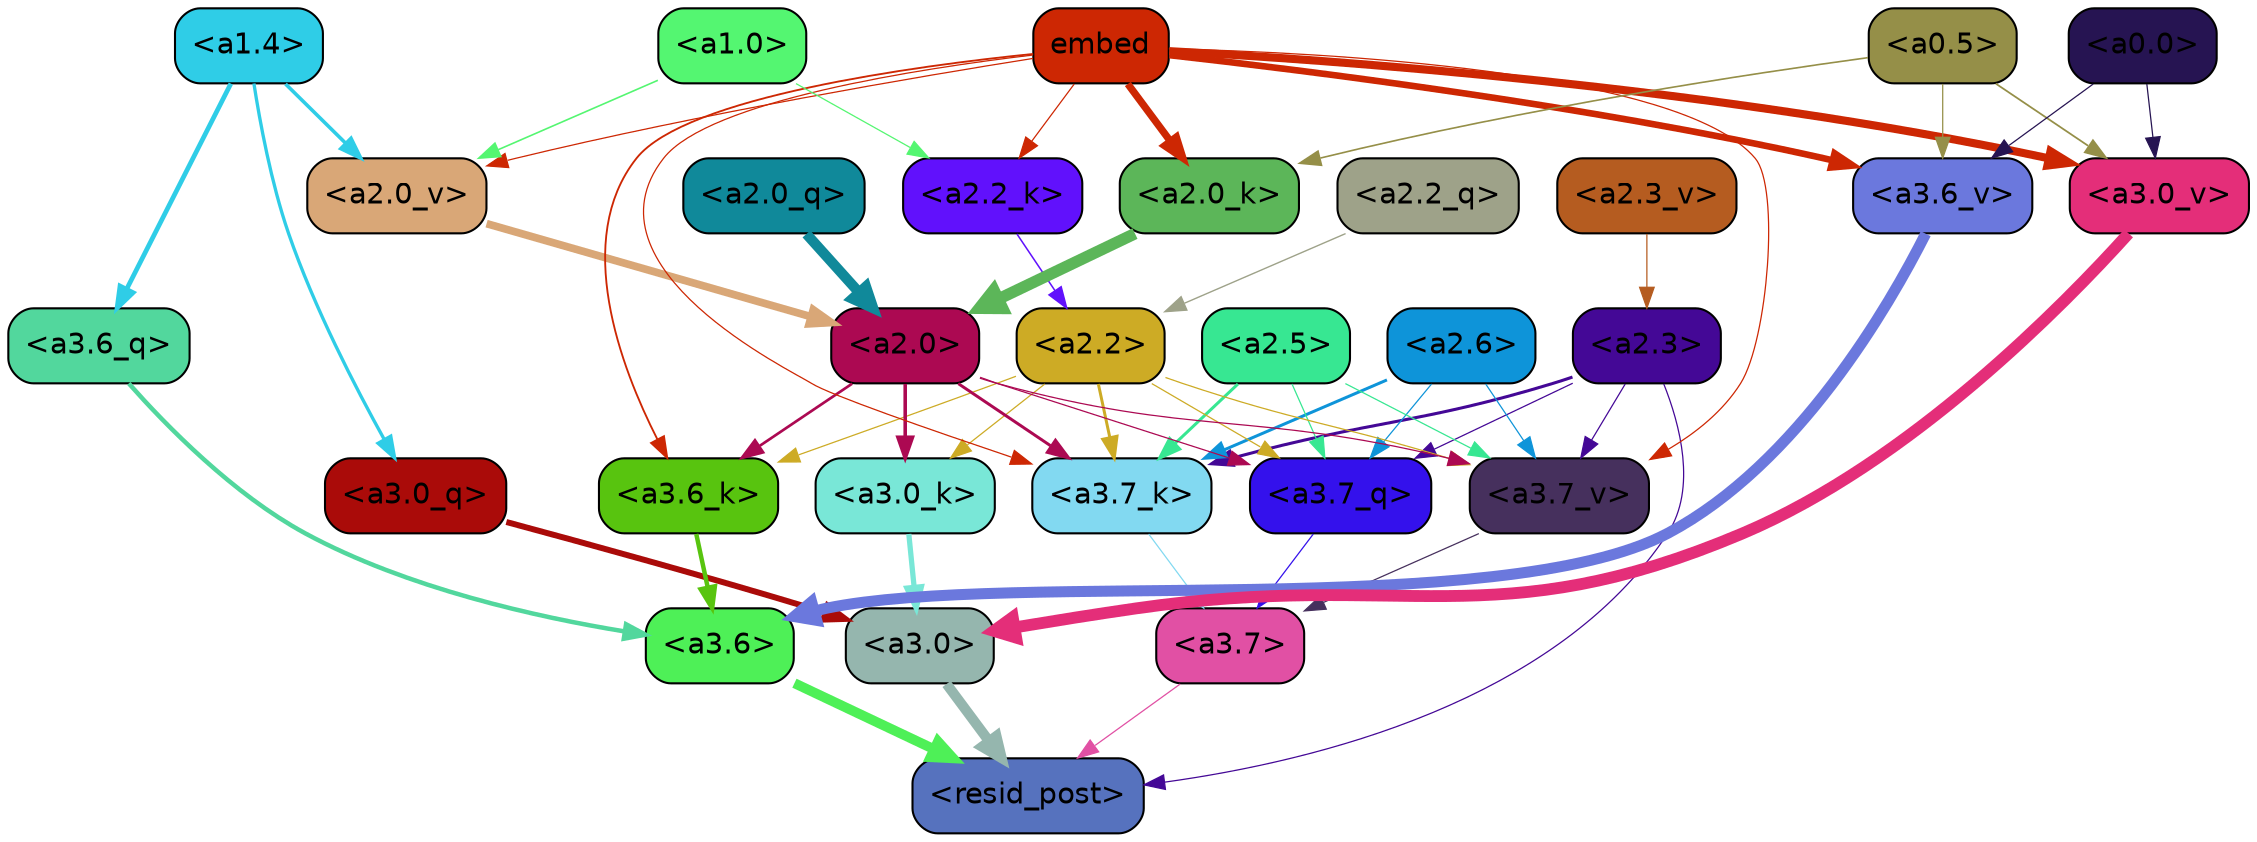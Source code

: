 strict digraph "" {
	graph [bgcolor=transparent,
		layout=dot,
		overlap=false,
		splines=true
	];
	"<a3.7>"	[color=black,
		fillcolor="#e150a4",
		fontname=Helvetica,
		shape=box,
		style="filled, rounded"];
	"<resid_post>"	[color=black,
		fillcolor="#5672be",
		fontname=Helvetica,
		shape=box,
		style="filled, rounded"];
	"<a3.7>" -> "<resid_post>"	[color="#e150a4",
		penwidth=0.6];
	"<a3.6>"	[color=black,
		fillcolor="#4ef057",
		fontname=Helvetica,
		shape=box,
		style="filled, rounded"];
	"<a3.6>" -> "<resid_post>"	[color="#4ef057",
		penwidth=4.746312499046326];
	"<a3.0>"	[color=black,
		fillcolor="#95b6ae",
		fontname=Helvetica,
		shape=box,
		style="filled, rounded"];
	"<a3.0>" -> "<resid_post>"	[color="#95b6ae",
		penwidth=4.896343111991882];
	"<a2.3>"	[color=black,
		fillcolor="#440896",
		fontname=Helvetica,
		shape=box,
		style="filled, rounded"];
	"<a2.3>" -> "<resid_post>"	[color="#440896",
		penwidth=0.6];
	"<a3.7_q>"	[color=black,
		fillcolor="#3411ec",
		fontname=Helvetica,
		shape=box,
		style="filled, rounded"];
	"<a2.3>" -> "<a3.7_q>"	[color="#440896",
		penwidth=0.6];
	"<a3.7_k>"	[color=black,
		fillcolor="#82d9f1",
		fontname=Helvetica,
		shape=box,
		style="filled, rounded"];
	"<a2.3>" -> "<a3.7_k>"	[color="#440896",
		penwidth=1.467104621231556];
	"<a3.7_v>"	[color=black,
		fillcolor="#46305d",
		fontname=Helvetica,
		shape=box,
		style="filled, rounded"];
	"<a2.3>" -> "<a3.7_v>"	[color="#440896",
		penwidth=0.6];
	"<a3.7_q>" -> "<a3.7>"	[color="#3411ec",
		penwidth=0.6];
	"<a3.6_q>"	[color=black,
		fillcolor="#52d79d",
		fontname=Helvetica,
		shape=box,
		style="filled, rounded"];
	"<a3.6_q>" -> "<a3.6>"	[color="#52d79d",
		penwidth=2.160832464694977];
	"<a3.0_q>"	[color=black,
		fillcolor="#aa0b09",
		fontname=Helvetica,
		shape=box,
		style="filled, rounded"];
	"<a3.0_q>" -> "<a3.0>"	[color="#aa0b09",
		penwidth=2.870753765106201];
	"<a3.7_k>" -> "<a3.7>"	[color="#82d9f1",
		penwidth=0.6];
	"<a3.6_k>"	[color=black,
		fillcolor="#58c40f",
		fontname=Helvetica,
		shape=box,
		style="filled, rounded"];
	"<a3.6_k>" -> "<a3.6>"	[color="#58c40f",
		penwidth=2.13908451795578];
	"<a3.0_k>"	[color=black,
		fillcolor="#79e7d7",
		fontname=Helvetica,
		shape=box,
		style="filled, rounded"];
	"<a3.0_k>" -> "<a3.0>"	[color="#79e7d7",
		penwidth=2.520303964614868];
	"<a3.7_v>" -> "<a3.7>"	[color="#46305d",
		penwidth=0.6];
	"<a3.6_v>"	[color=black,
		fillcolor="#6b78dd",
		fontname=Helvetica,
		shape=box,
		style="filled, rounded"];
	"<a3.6_v>" -> "<a3.6>"	[color="#6b78dd",
		penwidth=5.297133803367615];
	"<a3.0_v>"	[color=black,
		fillcolor="#e42e79",
		fontname=Helvetica,
		shape=box,
		style="filled, rounded"];
	"<a3.0_v>" -> "<a3.0>"	[color="#e42e79",
		penwidth=5.680712580680847];
	"<a2.6>"	[color=black,
		fillcolor="#0e94d9",
		fontname=Helvetica,
		shape=box,
		style="filled, rounded"];
	"<a2.6>" -> "<a3.7_q>"	[color="#0e94d9",
		penwidth=0.6];
	"<a2.6>" -> "<a3.7_k>"	[color="#0e94d9",
		penwidth=1.4453159049153328];
	"<a2.6>" -> "<a3.7_v>"	[color="#0e94d9",
		penwidth=0.6];
	"<a2.5>"	[color=black,
		fillcolor="#37e792",
		fontname=Helvetica,
		shape=box,
		style="filled, rounded"];
	"<a2.5>" -> "<a3.7_q>"	[color="#37e792",
		penwidth=0.6];
	"<a2.5>" -> "<a3.7_k>"	[color="#37e792",
		penwidth=1.4526091292500496];
	"<a2.5>" -> "<a3.7_v>"	[color="#37e792",
		penwidth=0.6];
	"<a2.2>"	[color=black,
		fillcolor="#cdab25",
		fontname=Helvetica,
		shape=box,
		style="filled, rounded"];
	"<a2.2>" -> "<a3.7_q>"	[color="#cdab25",
		penwidth=0.6];
	"<a2.2>" -> "<a3.7_k>"	[color="#cdab25",
		penwidth=1.4310357049107552];
	"<a2.2>" -> "<a3.6_k>"	[color="#cdab25",
		penwidth=0.6];
	"<a2.2>" -> "<a3.0_k>"	[color="#cdab25",
		penwidth=0.6];
	"<a2.2>" -> "<a3.7_v>"	[color="#cdab25",
		penwidth=0.6];
	"<a2.0>"	[color=black,
		fillcolor="#ac0952",
		fontname=Helvetica,
		shape=box,
		style="filled, rounded"];
	"<a2.0>" -> "<a3.7_q>"	[color="#ac0952",
		penwidth=0.6];
	"<a2.0>" -> "<a3.7_k>"	[color="#ac0952",
		penwidth=1.4314699843525887];
	"<a2.0>" -> "<a3.6_k>"	[color="#ac0952",
		penwidth=1.2950235605239868];
	"<a2.0>" -> "<a3.0_k>"	[color="#ac0952",
		penwidth=1.712992787361145];
	"<a2.0>" -> "<a3.7_v>"	[color="#ac0952",
		penwidth=0.6];
	"<a1.4>"	[color=black,
		fillcolor="#2fcde7",
		fontname=Helvetica,
		shape=box,
		style="filled, rounded"];
	"<a1.4>" -> "<a3.6_q>"	[color="#2fcde7",
		penwidth=2.2719132900238037];
	"<a1.4>" -> "<a3.0_q>"	[color="#2fcde7",
		penwidth=1.5932877659797668];
	"<a2.0_v>"	[color=black,
		fillcolor="#d9a777",
		fontname=Helvetica,
		shape=box,
		style="filled, rounded"];
	"<a1.4>" -> "<a2.0_v>"	[color="#2fcde7",
		penwidth=1.7291951477527618];
	embed	[color=black,
		fillcolor="#cd2703",
		fontname=Helvetica,
		shape=box,
		style="filled, rounded"];
	embed -> "<a3.7_k>"	[color="#cd2703",
		penwidth=0.6];
	embed -> "<a3.6_k>"	[color="#cd2703",
		penwidth=0.891706109046936];
	embed -> "<a3.7_v>"	[color="#cd2703",
		penwidth=0.6];
	embed -> "<a3.6_v>"	[color="#cd2703",
		penwidth=3.1766927242279053];
	embed -> "<a3.0_v>"	[color="#cd2703",
		penwidth=3.9005755856633186];
	"<a2.2_k>"	[color=black,
		fillcolor="#6111fc",
		fontname=Helvetica,
		shape=box,
		style="filled, rounded"];
	embed -> "<a2.2_k>"	[color="#cd2703",
		penwidth=0.6];
	"<a2.0_k>"	[color=black,
		fillcolor="#5cb659",
		fontname=Helvetica,
		shape=box,
		style="filled, rounded"];
	embed -> "<a2.0_k>"	[color="#cd2703",
		penwidth=3.5067105293273926];
	embed -> "<a2.0_v>"	[color="#cd2703",
		penwidth=0.6];
	"<a0.5>"	[color=black,
		fillcolor="#958f48",
		fontname=Helvetica,
		shape=box,
		style="filled, rounded"];
	"<a0.5>" -> "<a3.6_v>"	[color="#958f48",
		penwidth=0.6];
	"<a0.5>" -> "<a3.0_v>"	[color="#958f48",
		penwidth=0.8493617177009583];
	"<a0.5>" -> "<a2.0_k>"	[color="#958f48",
		penwidth=0.7897228002548218];
	"<a0.0>"	[color=black,
		fillcolor="#261452",
		fontname=Helvetica,
		shape=box,
		style="filled, rounded"];
	"<a0.0>" -> "<a3.6_v>"	[color="#261452",
		penwidth=0.6];
	"<a0.0>" -> "<a3.0_v>"	[color="#261452",
		penwidth=0.6];
	"<a2.2_q>"	[color=black,
		fillcolor="#9ea289",
		fontname=Helvetica,
		shape=box,
		style="filled, rounded"];
	"<a2.2_q>" -> "<a2.2>"	[color="#9ea289",
		penwidth=0.6677633281797171];
	"<a2.0_q>"	[color=black,
		fillcolor="#10899a",
		fontname=Helvetica,
		shape=box,
		style="filled, rounded"];
	"<a2.0_q>" -> "<a2.0>"	[color="#10899a",
		penwidth=4.966194009408355];
	"<a2.2_k>" -> "<a2.2>"	[color="#6111fc",
		penwidth=0.7399393804371357];
	"<a2.0_k>" -> "<a2.0>"	[color="#5cb659",
		penwidth=5.5817058570683];
	"<a2.3_v>"	[color=black,
		fillcolor="#b55c20",
		fontname=Helvetica,
		shape=box,
		style="filled, rounded"];
	"<a2.3_v>" -> "<a2.3>"	[color="#b55c20",
		penwidth=0.6];
	"<a2.0_v>" -> "<a2.0>"	[color="#d9a777",
		penwidth=3.7102378383278847];
	"<a1.0>"	[color=black,
		fillcolor="#54f671",
		fontname=Helvetica,
		shape=box,
		style="filled, rounded"];
	"<a1.0>" -> "<a2.2_k>"	[color="#54f671",
		penwidth=0.6];
	"<a1.0>" -> "<a2.0_v>"	[color="#54f671",
		penwidth=0.7823128998279572];
}
